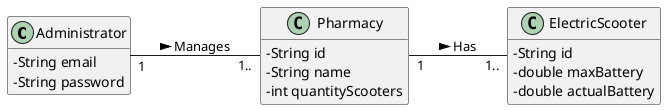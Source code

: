 @startuml
skinparam classAttributeIconSize 0
hide methods
left to right direction


class Administrator {
  -String email
  -String password
}


class Pharmacy {
  -String id
  -String name
  -int quantityScooters
  }

class ElectricScooter {
  -String id
  -double maxBattery
  -double actualBattery
  }


  
Pharmacy "1" -- "1.." ElectricScooter: Has >


Administrator "1" -- "1.." Pharmacy: Manages >


@enduml
